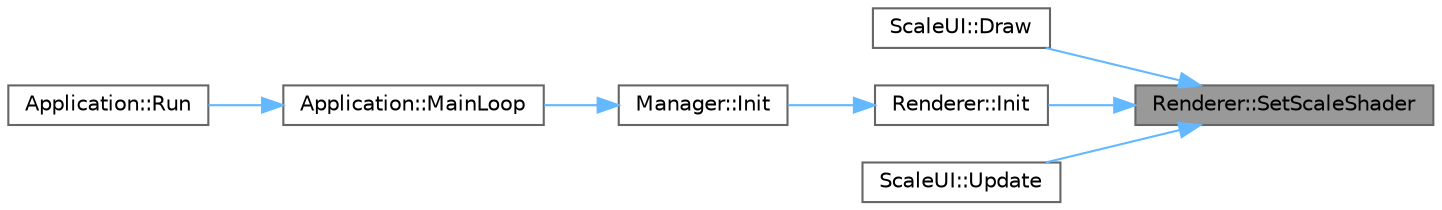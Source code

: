 digraph "Renderer::SetScaleShader"
{
 // LATEX_PDF_SIZE
  bgcolor="transparent";
  edge [fontname=Helvetica,fontsize=10,labelfontname=Helvetica,labelfontsize=10];
  node [fontname=Helvetica,fontsize=10,shape=box,height=0.2,width=0.4];
  rankdir="RL";
  Node1 [id="Node000001",label="Renderer::SetScaleShader",height=0.2,width=0.4,color="gray40", fillcolor="grey60", style="filled", fontcolor="black",tooltip="スケールシェーダ情報を設定"];
  Node1 -> Node2 [id="edge7_Node000001_Node000002",dir="back",color="steelblue1",style="solid",tooltip=" "];
  Node2 [id="Node000002",label="ScaleUI::Draw",height=0.2,width=0.4,color="grey40", fillcolor="white", style="filled",URL="$class_scale_u_i.html#a47d4489aaf56fc60ec9121d20db3c2e4",tooltip="オブジェクトの描画処理を行います。"];
  Node1 -> Node3 [id="edge8_Node000001_Node000003",dir="back",color="steelblue1",style="solid",tooltip=" "];
  Node3 [id="Node000003",label="Renderer::Init",height=0.2,width=0.4,color="grey40", fillcolor="white", style="filled",URL="$class_renderer.html#adba8ec90ad83ef63fdbec75fb6617962",tooltip="レンダラの初期化"];
  Node3 -> Node4 [id="edge9_Node000003_Node000004",dir="back",color="steelblue1",style="solid",tooltip=" "];
  Node4 [id="Node000004",label="Manager::Init",height=0.2,width=0.4,color="grey40", fillcolor="white", style="filled",URL="$class_manager.html#a6795b28faee7354e5fd14fbf451f1972",tooltip="Managerクラスの初期化"];
  Node4 -> Node5 [id="edge10_Node000004_Node000005",dir="back",color="steelblue1",style="solid",tooltip=" "];
  Node5 [id="Node000005",label="Application::MainLoop",height=0.2,width=0.4,color="grey40", fillcolor="white", style="filled",URL="$class_application.html#aa2fb4766fcbc345920bbf26cdc5df15b",tooltip="メインループを実行します。"];
  Node5 -> Node6 [id="edge11_Node000005_Node000006",dir="back",color="steelblue1",style="solid",tooltip=" "];
  Node6 [id="Node000006",label="Application::Run",height=0.2,width=0.4,color="grey40", fillcolor="white", style="filled",URL="$class_application.html#aaf09cd6cb412086dc039e28cdb059f0d",tooltip="アプリケーションを実行します。"];
  Node1 -> Node7 [id="edge12_Node000001_Node000007",dir="back",color="steelblue1",style="solid",tooltip=" "];
  Node7 [id="Node000007",label="ScaleUI::Update",height=0.2,width=0.4,color="grey40", fillcolor="white", style="filled",URL="$class_scale_u_i.html#a6094354f03dc2f228bcefc1e670c72f5",tooltip="オブジェクトの更新処理を行います。"];
}
